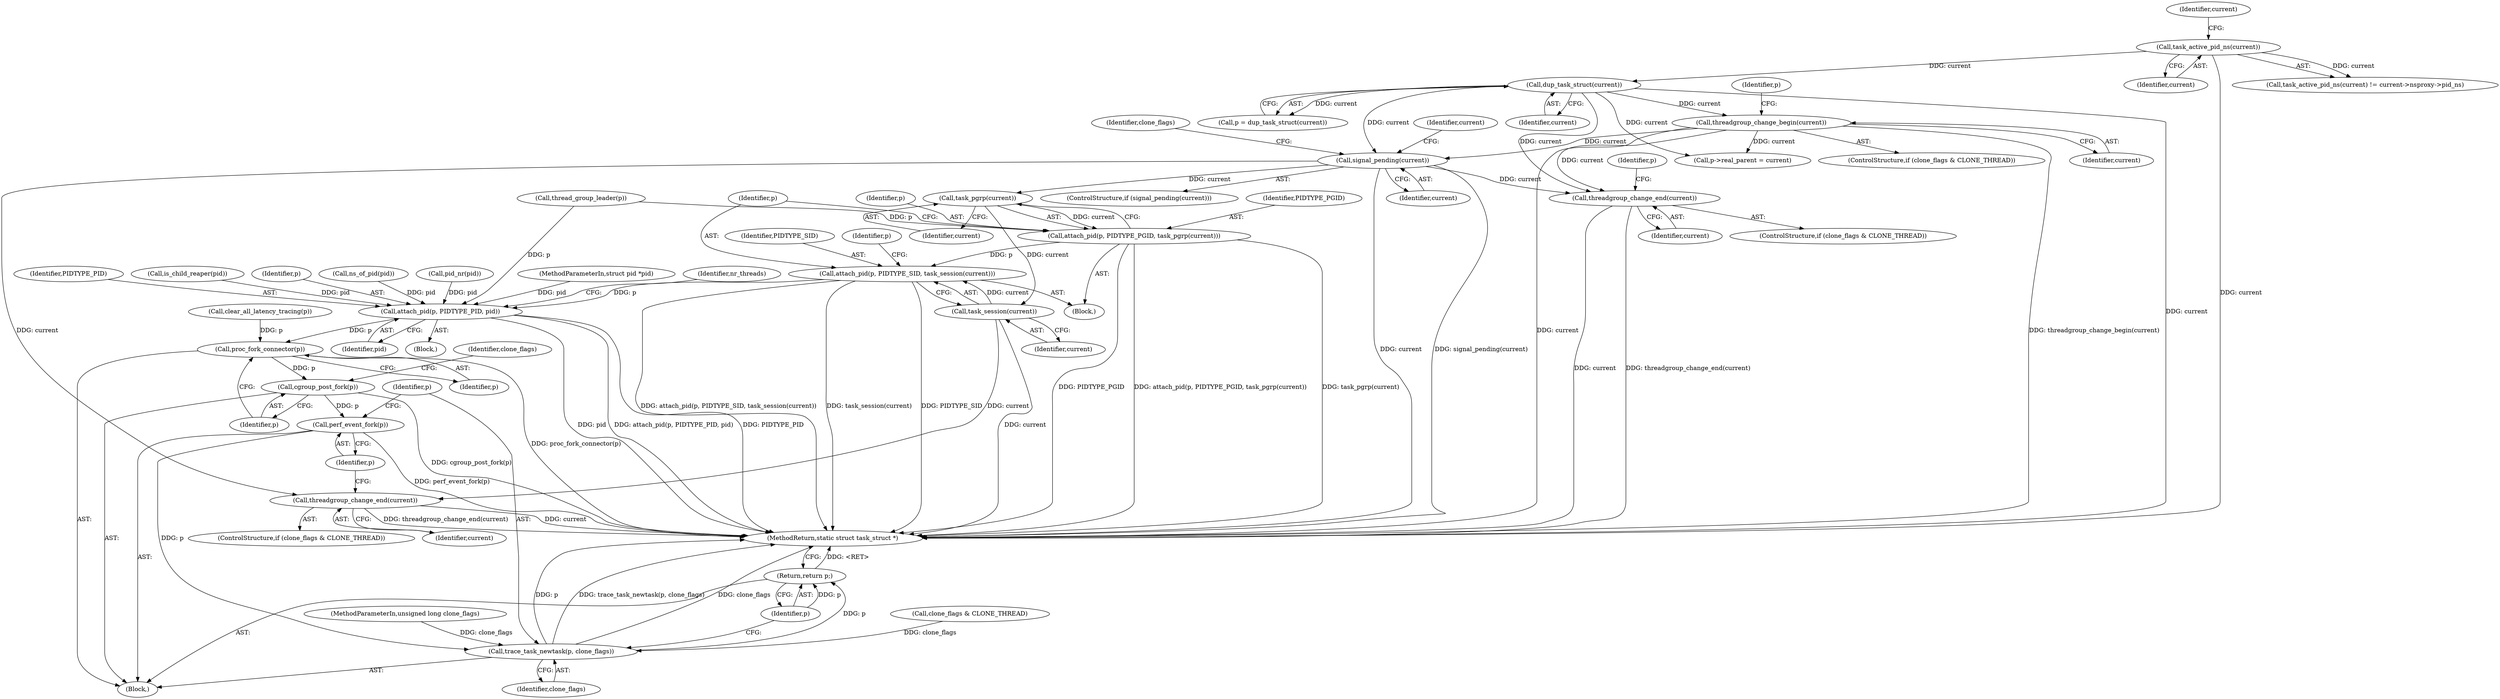 digraph "0_linux_e66eded8309ebf679d3d3c1f5820d1f2ca332c71_0@API" {
"1000947" [label="(Call,signal_pending(current))"];
"1000232" [label="(Call,dup_task_struct(current))"];
"1000208" [label="(Call,task_active_pid_ns(current))"];
"1000468" [label="(Call,threadgroup_change_begin(current))"];
"1001064" [label="(Call,task_pgrp(current))"];
"1001061" [label="(Call,attach_pid(p, PIDTYPE_PGID, task_pgrp(current)))"];
"1001066" [label="(Call,attach_pid(p, PIDTYPE_SID, task_session(current)))"];
"1001093" [label="(Call,attach_pid(p, PIDTYPE_PID, pid))"];
"1001111" [label="(Call,proc_fork_connector(p))"];
"1001113" [label="(Call,cgroup_post_fork(p))"];
"1001121" [label="(Call,perf_event_fork(p))"];
"1001123" [label="(Call,trace_task_newtask(p, clone_flags))"];
"1001126" [label="(Return,return p;)"];
"1001069" [label="(Call,task_session(current))"];
"1001119" [label="(Call,threadgroup_change_end(current))"];
"1001194" [label="(Call,threadgroup_change_end(current))"];
"1000209" [label="(Identifier,current)"];
"1001194" [label="(Call,threadgroup_change_end(current))"];
"1001063" [label="(Identifier,PIDTYPE_PGID)"];
"1001094" [label="(Identifier,p)"];
"1000464" [label="(ControlStructure,if (clone_flags & CLONE_THREAD))"];
"1001013" [label="(Block,)"];
"1001116" [label="(Call,clone_flags & CLONE_THREAD)"];
"1001122" [label="(Identifier,p)"];
"1000926" [label="(Call,p->real_parent = current)"];
"1001127" [label="(Identifier,p)"];
"1000469" [label="(Identifier,current)"];
"1001064" [label="(Call,task_pgrp(current))"];
"1000967" [label="(Identifier,clone_flags)"];
"1001121" [label="(Call,perf_event_fork(p))"];
"1001031" [label="(Call,ns_of_pid(pid))"];
"1001117" [label="(Identifier,clone_flags)"];
"1001066" [label="(Call,attach_pid(p, PIDTYPE_SID, task_session(current)))"];
"1000730" [label="(Call,pid_nr(pid))"];
"1000125" [label="(MethodParameterIn,struct pid *pid)"];
"1001114" [label="(Identifier,p)"];
"1001070" [label="(Identifier,current)"];
"1001126" [label="(Return,return p;)"];
"1001119" [label="(Call,threadgroup_change_end(current))"];
"1000212" [label="(Identifier,current)"];
"1001061" [label="(Call,attach_pid(p, PIDTYPE_PGID, task_pgrp(current)))"];
"1000230" [label="(Call,p = dup_task_struct(current))"];
"1001068" [label="(Identifier,PIDTYPE_SID)"];
"1001197" [label="(Identifier,p)"];
"1001123" [label="(Call,trace_task_newtask(p, clone_flags))"];
"1001062" [label="(Identifier,p)"];
"1000948" [label="(Identifier,current)"];
"1001065" [label="(Identifier,current)"];
"1001069" [label="(Call,task_session(current))"];
"1000127" [label="(Block,)"];
"1001111" [label="(Call,proc_fork_connector(p))"];
"1000954" [label="(Identifier,current)"];
"1001125" [label="(Identifier,clone_flags)"];
"1001195" [label="(Identifier,current)"];
"1000468" [label="(Call,threadgroup_change_begin(current))"];
"1000947" [label="(Call,signal_pending(current))"];
"1001098" [label="(Identifier,nr_threads)"];
"1000233" [label="(Identifier,current)"];
"1001095" [label="(Identifier,PIDTYPE_PID)"];
"1000121" [label="(MethodParameterIn,unsigned long clone_flags)"];
"1001067" [label="(Identifier,p)"];
"1001026" [label="(Call,is_child_reaper(pid))"];
"1001112" [label="(Identifier,p)"];
"1001096" [label="(Identifier,pid)"];
"1001190" [label="(ControlStructure,if (clone_flags & CLONE_THREAD))"];
"1001113" [label="(Call,cgroup_post_fork(p))"];
"1001024" [label="(Block,)"];
"1000822" [label="(Call,clear_all_latency_tracing(p))"];
"1000232" [label="(Call,dup_task_struct(current))"];
"1000946" [label="(ControlStructure,if (signal_pending(current)))"];
"1001115" [label="(ControlStructure,if (clone_flags & CLONE_THREAD))"];
"1001120" [label="(Identifier,current)"];
"1000208" [label="(Call,task_active_pid_ns(current))"];
"1001022" [label="(Call,thread_group_leader(p))"];
"1000471" [label="(Identifier,p)"];
"1001124" [label="(Identifier,p)"];
"1001093" [label="(Call,attach_pid(p, PIDTYPE_PID, pid))"];
"1001227" [label="(MethodReturn,static struct task_struct *)"];
"1000207" [label="(Call,task_active_pid_ns(current) != current->nsproxy->pid_ns)"];
"1001074" [label="(Identifier,p)"];
"1000947" -> "1000946"  [label="AST: "];
"1000947" -> "1000948"  [label="CFG: "];
"1000948" -> "1000947"  [label="AST: "];
"1000954" -> "1000947"  [label="CFG: "];
"1000967" -> "1000947"  [label="CFG: "];
"1000947" -> "1001227"  [label="DDG: current"];
"1000947" -> "1001227"  [label="DDG: signal_pending(current)"];
"1000232" -> "1000947"  [label="DDG: current"];
"1000468" -> "1000947"  [label="DDG: current"];
"1000947" -> "1001064"  [label="DDG: current"];
"1000947" -> "1001119"  [label="DDG: current"];
"1000947" -> "1001194"  [label="DDG: current"];
"1000232" -> "1000230"  [label="AST: "];
"1000232" -> "1000233"  [label="CFG: "];
"1000233" -> "1000232"  [label="AST: "];
"1000230" -> "1000232"  [label="CFG: "];
"1000232" -> "1001227"  [label="DDG: current"];
"1000232" -> "1000230"  [label="DDG: current"];
"1000208" -> "1000232"  [label="DDG: current"];
"1000232" -> "1000468"  [label="DDG: current"];
"1000232" -> "1000926"  [label="DDG: current"];
"1000232" -> "1001194"  [label="DDG: current"];
"1000208" -> "1000207"  [label="AST: "];
"1000208" -> "1000209"  [label="CFG: "];
"1000209" -> "1000208"  [label="AST: "];
"1000212" -> "1000208"  [label="CFG: "];
"1000208" -> "1001227"  [label="DDG: current"];
"1000208" -> "1000207"  [label="DDG: current"];
"1000468" -> "1000464"  [label="AST: "];
"1000468" -> "1000469"  [label="CFG: "];
"1000469" -> "1000468"  [label="AST: "];
"1000471" -> "1000468"  [label="CFG: "];
"1000468" -> "1001227"  [label="DDG: threadgroup_change_begin(current)"];
"1000468" -> "1001227"  [label="DDG: current"];
"1000468" -> "1000926"  [label="DDG: current"];
"1000468" -> "1001194"  [label="DDG: current"];
"1001064" -> "1001061"  [label="AST: "];
"1001064" -> "1001065"  [label="CFG: "];
"1001065" -> "1001064"  [label="AST: "];
"1001061" -> "1001064"  [label="CFG: "];
"1001064" -> "1001061"  [label="DDG: current"];
"1001064" -> "1001069"  [label="DDG: current"];
"1001061" -> "1001024"  [label="AST: "];
"1001062" -> "1001061"  [label="AST: "];
"1001063" -> "1001061"  [label="AST: "];
"1001067" -> "1001061"  [label="CFG: "];
"1001061" -> "1001227"  [label="DDG: attach_pid(p, PIDTYPE_PGID, task_pgrp(current))"];
"1001061" -> "1001227"  [label="DDG: task_pgrp(current)"];
"1001061" -> "1001227"  [label="DDG: PIDTYPE_PGID"];
"1001022" -> "1001061"  [label="DDG: p"];
"1001061" -> "1001066"  [label="DDG: p"];
"1001066" -> "1001024"  [label="AST: "];
"1001066" -> "1001069"  [label="CFG: "];
"1001067" -> "1001066"  [label="AST: "];
"1001068" -> "1001066"  [label="AST: "];
"1001069" -> "1001066"  [label="AST: "];
"1001074" -> "1001066"  [label="CFG: "];
"1001066" -> "1001227"  [label="DDG: attach_pid(p, PIDTYPE_SID, task_session(current))"];
"1001066" -> "1001227"  [label="DDG: task_session(current)"];
"1001066" -> "1001227"  [label="DDG: PIDTYPE_SID"];
"1001069" -> "1001066"  [label="DDG: current"];
"1001066" -> "1001093"  [label="DDG: p"];
"1001093" -> "1001013"  [label="AST: "];
"1001093" -> "1001096"  [label="CFG: "];
"1001094" -> "1001093"  [label="AST: "];
"1001095" -> "1001093"  [label="AST: "];
"1001096" -> "1001093"  [label="AST: "];
"1001098" -> "1001093"  [label="CFG: "];
"1001093" -> "1001227"  [label="DDG: attach_pid(p, PIDTYPE_PID, pid)"];
"1001093" -> "1001227"  [label="DDG: pid"];
"1001093" -> "1001227"  [label="DDG: PIDTYPE_PID"];
"1001022" -> "1001093"  [label="DDG: p"];
"1000730" -> "1001093"  [label="DDG: pid"];
"1000125" -> "1001093"  [label="DDG: pid"];
"1001026" -> "1001093"  [label="DDG: pid"];
"1001031" -> "1001093"  [label="DDG: pid"];
"1001093" -> "1001111"  [label="DDG: p"];
"1001111" -> "1000127"  [label="AST: "];
"1001111" -> "1001112"  [label="CFG: "];
"1001112" -> "1001111"  [label="AST: "];
"1001114" -> "1001111"  [label="CFG: "];
"1001111" -> "1001227"  [label="DDG: proc_fork_connector(p)"];
"1000822" -> "1001111"  [label="DDG: p"];
"1001111" -> "1001113"  [label="DDG: p"];
"1001113" -> "1000127"  [label="AST: "];
"1001113" -> "1001114"  [label="CFG: "];
"1001114" -> "1001113"  [label="AST: "];
"1001117" -> "1001113"  [label="CFG: "];
"1001113" -> "1001227"  [label="DDG: cgroup_post_fork(p)"];
"1001113" -> "1001121"  [label="DDG: p"];
"1001121" -> "1000127"  [label="AST: "];
"1001121" -> "1001122"  [label="CFG: "];
"1001122" -> "1001121"  [label="AST: "];
"1001124" -> "1001121"  [label="CFG: "];
"1001121" -> "1001227"  [label="DDG: perf_event_fork(p)"];
"1001121" -> "1001123"  [label="DDG: p"];
"1001123" -> "1000127"  [label="AST: "];
"1001123" -> "1001125"  [label="CFG: "];
"1001124" -> "1001123"  [label="AST: "];
"1001125" -> "1001123"  [label="AST: "];
"1001127" -> "1001123"  [label="CFG: "];
"1001123" -> "1001227"  [label="DDG: p"];
"1001123" -> "1001227"  [label="DDG: trace_task_newtask(p, clone_flags)"];
"1001123" -> "1001227"  [label="DDG: clone_flags"];
"1001116" -> "1001123"  [label="DDG: clone_flags"];
"1000121" -> "1001123"  [label="DDG: clone_flags"];
"1001123" -> "1001126"  [label="DDG: p"];
"1001126" -> "1000127"  [label="AST: "];
"1001126" -> "1001127"  [label="CFG: "];
"1001127" -> "1001126"  [label="AST: "];
"1001227" -> "1001126"  [label="CFG: "];
"1001126" -> "1001227"  [label="DDG: <RET>"];
"1001127" -> "1001126"  [label="DDG: p"];
"1001069" -> "1001070"  [label="CFG: "];
"1001070" -> "1001069"  [label="AST: "];
"1001069" -> "1001227"  [label="DDG: current"];
"1001069" -> "1001119"  [label="DDG: current"];
"1001119" -> "1001115"  [label="AST: "];
"1001119" -> "1001120"  [label="CFG: "];
"1001120" -> "1001119"  [label="AST: "];
"1001122" -> "1001119"  [label="CFG: "];
"1001119" -> "1001227"  [label="DDG: threadgroup_change_end(current)"];
"1001119" -> "1001227"  [label="DDG: current"];
"1001194" -> "1001190"  [label="AST: "];
"1001194" -> "1001195"  [label="CFG: "];
"1001195" -> "1001194"  [label="AST: "];
"1001197" -> "1001194"  [label="CFG: "];
"1001194" -> "1001227"  [label="DDG: threadgroup_change_end(current)"];
"1001194" -> "1001227"  [label="DDG: current"];
}
